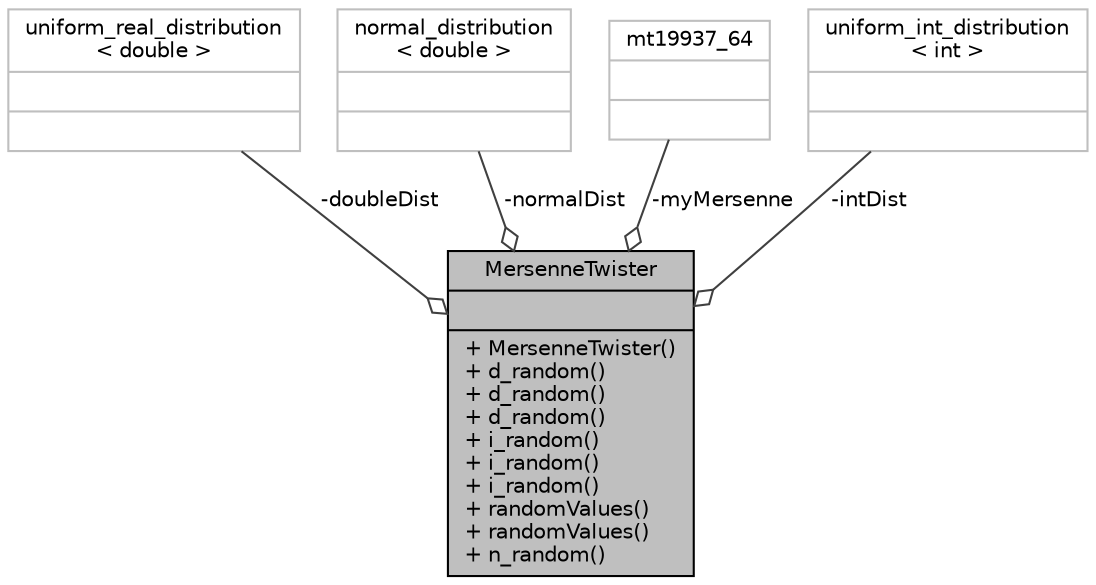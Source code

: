 digraph "MersenneTwister"
{
  bgcolor="transparent";
  edge [fontname="Helvetica",fontsize="10",labelfontname="Helvetica",labelfontsize="10"];
  node [fontname="Helvetica",fontsize="10",shape=record];
  Node1 [label="{MersenneTwister\n||+ MersenneTwister()\l+ d_random()\l+ d_random()\l+ d_random()\l+ i_random()\l+ i_random()\l+ i_random()\l+ randomValues()\l+ randomValues()\l+ n_random()\l}",height=0.2,width=0.4,color="black", fillcolor="grey75", style="filled", fontcolor="black"];
  Node2 -> Node1 [color="grey25",fontsize="10",style="solid",label=" -doubleDist" ,arrowhead="odiamond",fontname="Helvetica"];
  Node2 [label="{uniform_real_distribution\l\< double \>\n||}",height=0.2,width=0.4,color="grey75"];
  Node3 -> Node1 [color="grey25",fontsize="10",style="solid",label=" -normalDist" ,arrowhead="odiamond",fontname="Helvetica"];
  Node3 [label="{normal_distribution\l\< double \>\n||}",height=0.2,width=0.4,color="grey75"];
  Node4 -> Node1 [color="grey25",fontsize="10",style="solid",label=" -myMersenne" ,arrowhead="odiamond",fontname="Helvetica"];
  Node4 [label="{mt19937_64\n||}",height=0.2,width=0.4,color="grey75"];
  Node5 -> Node1 [color="grey25",fontsize="10",style="solid",label=" -intDist" ,arrowhead="odiamond",fontname="Helvetica"];
  Node5 [label="{uniform_int_distribution\l\< int \>\n||}",height=0.2,width=0.4,color="grey75"];
}
